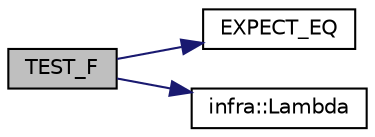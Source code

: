 digraph "TEST_F"
{
 // INTERACTIVE_SVG=YES
  edge [fontname="Helvetica",fontsize="10",labelfontname="Helvetica",labelfontsize="10"];
  node [fontname="Helvetica",fontsize="10",shape=record];
  rankdir="LR";
  Node109 [label="TEST_F",height=0.2,width=0.4,color="black", fillcolor="grey75", style="filled", fontcolor="black"];
  Node109 -> Node110 [color="midnightblue",fontsize="10",style="solid",fontname="Helvetica"];
  Node110 [label="EXPECT_EQ",height=0.2,width=0.4,color="black", fillcolor="white", style="filled",URL="$d6/def/_test_json_8cpp.html#a82745227e2f0a8edbb4ae630d88a8e86"];
  Node109 -> Node111 [color="midnightblue",fontsize="10",style="solid",fontname="Helvetica"];
  Node111 [label="infra::Lambda",height=0.2,width=0.4,color="black", fillcolor="white", style="filled",URL="$d0/de3/namespaceinfra.html#ad3c6bd8ed52c76540399aec31f6159d7"];
}
